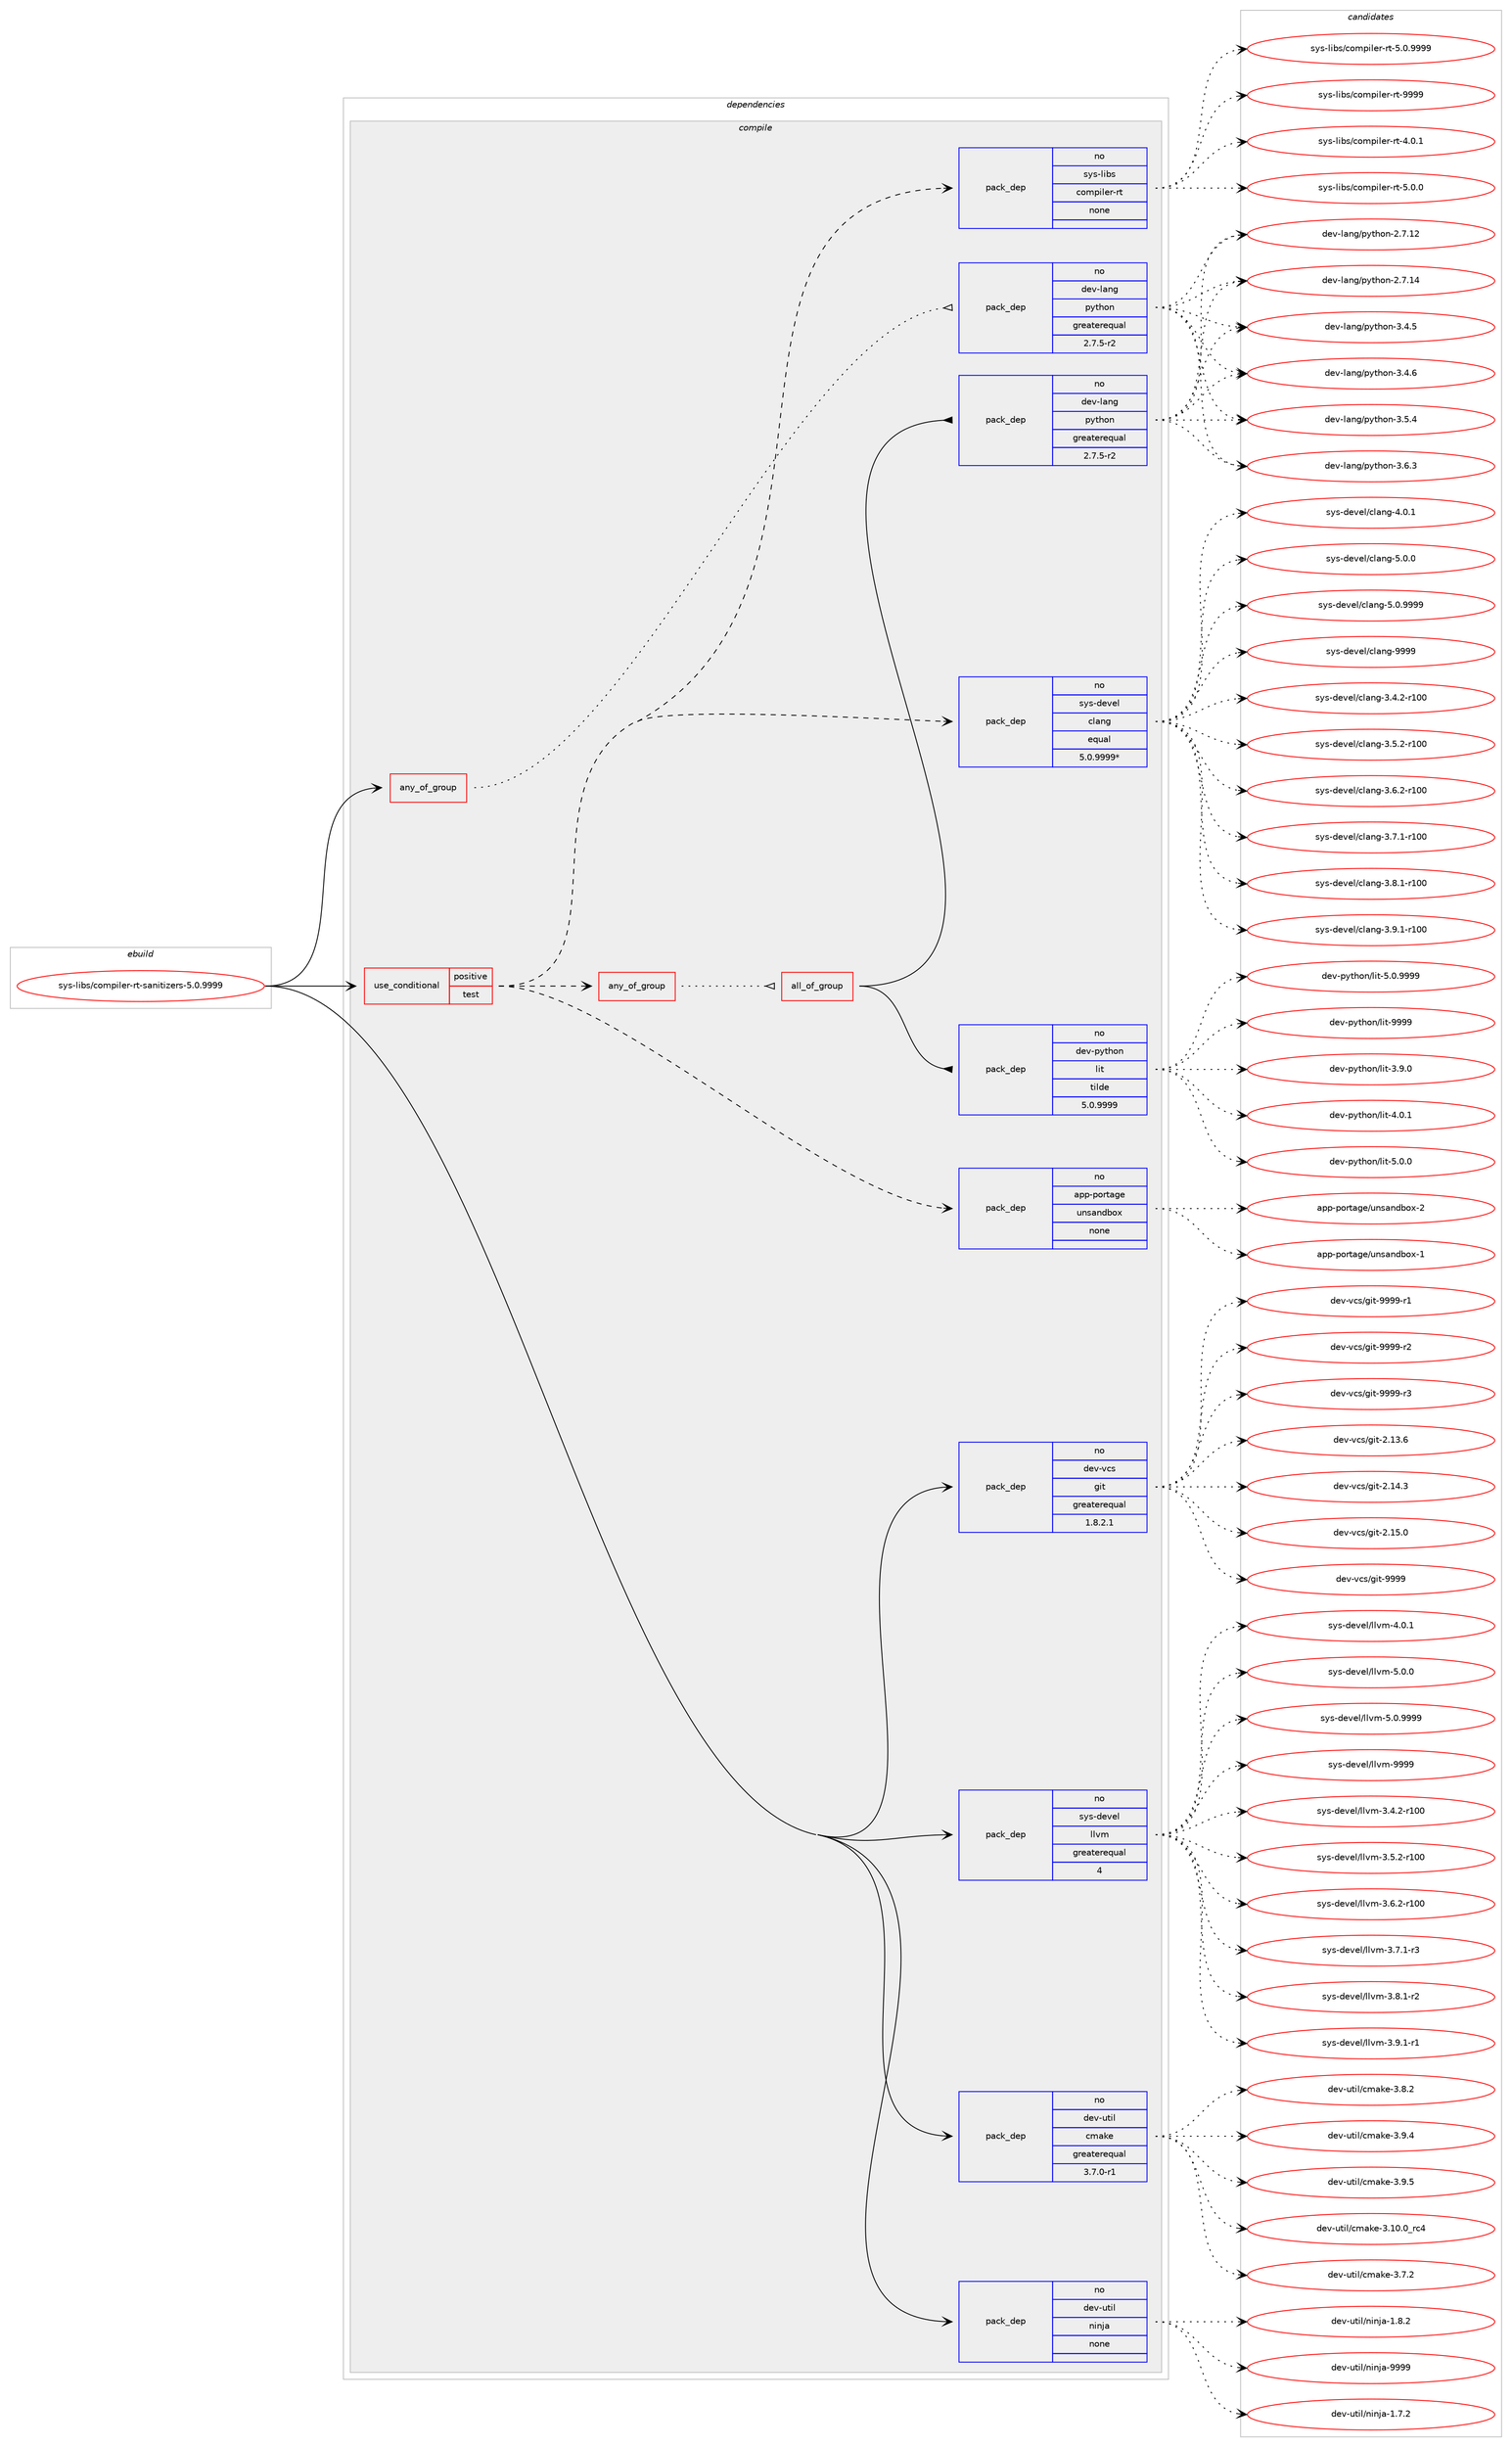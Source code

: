 digraph prolog {

# *************
# Graph options
# *************

newrank=true;
concentrate=true;
compound=true;
graph [rankdir=LR,fontname=Helvetica,fontsize=10,ranksep=1.5];#, ranksep=2.5, nodesep=0.2];
edge  [arrowhead=vee];
node  [fontname=Helvetica,fontsize=10];

# **********
# The ebuild
# **********

subgraph cluster_leftcol {
color=gray;
rank=same;
label=<<i>ebuild</i>>;
id [label="sys-libs/compiler-rt-sanitizers-5.0.9999", color=red, width=4, href="../sys-libs/compiler-rt-sanitizers-5.0.9999.svg"];
}

# ****************
# The dependencies
# ****************

subgraph cluster_midcol {
color=gray;
label=<<i>dependencies</i>>;
subgraph cluster_compile {
fillcolor="#eeeeee";
style=filled;
label=<<i>compile</i>>;
subgraph any8384 {
dependency493550 [label=<<TABLE BORDER="0" CELLBORDER="1" CELLSPACING="0" CELLPADDING="4"><TR><TD CELLPADDING="10">any_of_group</TD></TR></TABLE>>, shape=none, color=red];subgraph pack366891 {
dependency493551 [label=<<TABLE BORDER="0" CELLBORDER="1" CELLSPACING="0" CELLPADDING="4" WIDTH="220"><TR><TD ROWSPAN="6" CELLPADDING="30">pack_dep</TD></TR><TR><TD WIDTH="110">no</TD></TR><TR><TD>dev-lang</TD></TR><TR><TD>python</TD></TR><TR><TD>greaterequal</TD></TR><TR><TD>2.7.5-r2</TD></TR></TABLE>>, shape=none, color=blue];
}
dependency493550:e -> dependency493551:w [weight=20,style="dotted",arrowhead="oinv"];
}
id:e -> dependency493550:w [weight=20,style="solid",arrowhead="vee"];
subgraph cond117968 {
dependency493552 [label=<<TABLE BORDER="0" CELLBORDER="1" CELLSPACING="0" CELLPADDING="4"><TR><TD ROWSPAN="3" CELLPADDING="10">use_conditional</TD></TR><TR><TD>positive</TD></TR><TR><TD>test</TD></TR></TABLE>>, shape=none, color=red];
subgraph pack366892 {
dependency493553 [label=<<TABLE BORDER="0" CELLBORDER="1" CELLSPACING="0" CELLPADDING="4" WIDTH="220"><TR><TD ROWSPAN="6" CELLPADDING="30">pack_dep</TD></TR><TR><TD WIDTH="110">no</TD></TR><TR><TD>app-portage</TD></TR><TR><TD>unsandbox</TD></TR><TR><TD>none</TD></TR><TR><TD></TD></TR></TABLE>>, shape=none, color=blue];
}
dependency493552:e -> dependency493553:w [weight=20,style="dashed",arrowhead="vee"];
subgraph any8385 {
dependency493554 [label=<<TABLE BORDER="0" CELLBORDER="1" CELLSPACING="0" CELLPADDING="4"><TR><TD CELLPADDING="10">any_of_group</TD></TR></TABLE>>, shape=none, color=red];subgraph all310 {
dependency493555 [label=<<TABLE BORDER="0" CELLBORDER="1" CELLSPACING="0" CELLPADDING="4"><TR><TD CELLPADDING="10">all_of_group</TD></TR></TABLE>>, shape=none, color=red];subgraph pack366893 {
dependency493556 [label=<<TABLE BORDER="0" CELLBORDER="1" CELLSPACING="0" CELLPADDING="4" WIDTH="220"><TR><TD ROWSPAN="6" CELLPADDING="30">pack_dep</TD></TR><TR><TD WIDTH="110">no</TD></TR><TR><TD>dev-lang</TD></TR><TR><TD>python</TD></TR><TR><TD>greaterequal</TD></TR><TR><TD>2.7.5-r2</TD></TR></TABLE>>, shape=none, color=blue];
}
dependency493555:e -> dependency493556:w [weight=20,style="solid",arrowhead="inv"];
subgraph pack366894 {
dependency493557 [label=<<TABLE BORDER="0" CELLBORDER="1" CELLSPACING="0" CELLPADDING="4" WIDTH="220"><TR><TD ROWSPAN="6" CELLPADDING="30">pack_dep</TD></TR><TR><TD WIDTH="110">no</TD></TR><TR><TD>dev-python</TD></TR><TR><TD>lit</TD></TR><TR><TD>tilde</TD></TR><TR><TD>5.0.9999</TD></TR></TABLE>>, shape=none, color=blue];
}
dependency493555:e -> dependency493557:w [weight=20,style="solid",arrowhead="inv"];
}
dependency493554:e -> dependency493555:w [weight=20,style="dotted",arrowhead="oinv"];
}
dependency493552:e -> dependency493554:w [weight=20,style="dashed",arrowhead="vee"];
subgraph pack366895 {
dependency493558 [label=<<TABLE BORDER="0" CELLBORDER="1" CELLSPACING="0" CELLPADDING="4" WIDTH="220"><TR><TD ROWSPAN="6" CELLPADDING="30">pack_dep</TD></TR><TR><TD WIDTH="110">no</TD></TR><TR><TD>sys-devel</TD></TR><TR><TD>clang</TD></TR><TR><TD>equal</TD></TR><TR><TD>5.0.9999*</TD></TR></TABLE>>, shape=none, color=blue];
}
dependency493552:e -> dependency493558:w [weight=20,style="dashed",arrowhead="vee"];
subgraph pack366896 {
dependency493559 [label=<<TABLE BORDER="0" CELLBORDER="1" CELLSPACING="0" CELLPADDING="4" WIDTH="220"><TR><TD ROWSPAN="6" CELLPADDING="30">pack_dep</TD></TR><TR><TD WIDTH="110">no</TD></TR><TR><TD>sys-libs</TD></TR><TR><TD>compiler-rt</TD></TR><TR><TD>none</TD></TR><TR><TD></TD></TR></TABLE>>, shape=none, color=blue];
}
dependency493552:e -> dependency493559:w [weight=20,style="dashed",arrowhead="vee"];
}
id:e -> dependency493552:w [weight=20,style="solid",arrowhead="vee"];
subgraph pack366897 {
dependency493560 [label=<<TABLE BORDER="0" CELLBORDER="1" CELLSPACING="0" CELLPADDING="4" WIDTH="220"><TR><TD ROWSPAN="6" CELLPADDING="30">pack_dep</TD></TR><TR><TD WIDTH="110">no</TD></TR><TR><TD>dev-util</TD></TR><TR><TD>cmake</TD></TR><TR><TD>greaterequal</TD></TR><TR><TD>3.7.0-r1</TD></TR></TABLE>>, shape=none, color=blue];
}
id:e -> dependency493560:w [weight=20,style="solid",arrowhead="vee"];
subgraph pack366898 {
dependency493561 [label=<<TABLE BORDER="0" CELLBORDER="1" CELLSPACING="0" CELLPADDING="4" WIDTH="220"><TR><TD ROWSPAN="6" CELLPADDING="30">pack_dep</TD></TR><TR><TD WIDTH="110">no</TD></TR><TR><TD>dev-util</TD></TR><TR><TD>ninja</TD></TR><TR><TD>none</TD></TR><TR><TD></TD></TR></TABLE>>, shape=none, color=blue];
}
id:e -> dependency493561:w [weight=20,style="solid",arrowhead="vee"];
subgraph pack366899 {
dependency493562 [label=<<TABLE BORDER="0" CELLBORDER="1" CELLSPACING="0" CELLPADDING="4" WIDTH="220"><TR><TD ROWSPAN="6" CELLPADDING="30">pack_dep</TD></TR><TR><TD WIDTH="110">no</TD></TR><TR><TD>dev-vcs</TD></TR><TR><TD>git</TD></TR><TR><TD>greaterequal</TD></TR><TR><TD>1.8.2.1</TD></TR></TABLE>>, shape=none, color=blue];
}
id:e -> dependency493562:w [weight=20,style="solid",arrowhead="vee"];
subgraph pack366900 {
dependency493563 [label=<<TABLE BORDER="0" CELLBORDER="1" CELLSPACING="0" CELLPADDING="4" WIDTH="220"><TR><TD ROWSPAN="6" CELLPADDING="30">pack_dep</TD></TR><TR><TD WIDTH="110">no</TD></TR><TR><TD>sys-devel</TD></TR><TR><TD>llvm</TD></TR><TR><TD>greaterequal</TD></TR><TR><TD>4</TD></TR></TABLE>>, shape=none, color=blue];
}
id:e -> dependency493563:w [weight=20,style="solid",arrowhead="vee"];
}
subgraph cluster_compileandrun {
fillcolor="#eeeeee";
style=filled;
label=<<i>compile and run</i>>;
}
subgraph cluster_run {
fillcolor="#eeeeee";
style=filled;
label=<<i>run</i>>;
}
}

# **************
# The candidates
# **************

subgraph cluster_choices {
rank=same;
color=gray;
label=<<i>candidates</i>>;

subgraph choice366891 {
color=black;
nodesep=1;
choice10010111845108971101034711212111610411111045504655464950 [label="dev-lang/python-2.7.12", color=red, width=4,href="../dev-lang/python-2.7.12.svg"];
choice10010111845108971101034711212111610411111045504655464952 [label="dev-lang/python-2.7.14", color=red, width=4,href="../dev-lang/python-2.7.14.svg"];
choice100101118451089711010347112121116104111110455146524653 [label="dev-lang/python-3.4.5", color=red, width=4,href="../dev-lang/python-3.4.5.svg"];
choice100101118451089711010347112121116104111110455146524654 [label="dev-lang/python-3.4.6", color=red, width=4,href="../dev-lang/python-3.4.6.svg"];
choice100101118451089711010347112121116104111110455146534652 [label="dev-lang/python-3.5.4", color=red, width=4,href="../dev-lang/python-3.5.4.svg"];
choice100101118451089711010347112121116104111110455146544651 [label="dev-lang/python-3.6.3", color=red, width=4,href="../dev-lang/python-3.6.3.svg"];
dependency493551:e -> choice10010111845108971101034711212111610411111045504655464950:w [style=dotted,weight="100"];
dependency493551:e -> choice10010111845108971101034711212111610411111045504655464952:w [style=dotted,weight="100"];
dependency493551:e -> choice100101118451089711010347112121116104111110455146524653:w [style=dotted,weight="100"];
dependency493551:e -> choice100101118451089711010347112121116104111110455146524654:w [style=dotted,weight="100"];
dependency493551:e -> choice100101118451089711010347112121116104111110455146534652:w [style=dotted,weight="100"];
dependency493551:e -> choice100101118451089711010347112121116104111110455146544651:w [style=dotted,weight="100"];
}
subgraph choice366892 {
color=black;
nodesep=1;
choice9711211245112111114116971031014711711011597110100981111204549 [label="app-portage/unsandbox-1", color=red, width=4,href="../app-portage/unsandbox-1.svg"];
choice9711211245112111114116971031014711711011597110100981111204550 [label="app-portage/unsandbox-2", color=red, width=4,href="../app-portage/unsandbox-2.svg"];
dependency493553:e -> choice9711211245112111114116971031014711711011597110100981111204549:w [style=dotted,weight="100"];
dependency493553:e -> choice9711211245112111114116971031014711711011597110100981111204550:w [style=dotted,weight="100"];
}
subgraph choice366893 {
color=black;
nodesep=1;
choice10010111845108971101034711212111610411111045504655464950 [label="dev-lang/python-2.7.12", color=red, width=4,href="../dev-lang/python-2.7.12.svg"];
choice10010111845108971101034711212111610411111045504655464952 [label="dev-lang/python-2.7.14", color=red, width=4,href="../dev-lang/python-2.7.14.svg"];
choice100101118451089711010347112121116104111110455146524653 [label="dev-lang/python-3.4.5", color=red, width=4,href="../dev-lang/python-3.4.5.svg"];
choice100101118451089711010347112121116104111110455146524654 [label="dev-lang/python-3.4.6", color=red, width=4,href="../dev-lang/python-3.4.6.svg"];
choice100101118451089711010347112121116104111110455146534652 [label="dev-lang/python-3.5.4", color=red, width=4,href="../dev-lang/python-3.5.4.svg"];
choice100101118451089711010347112121116104111110455146544651 [label="dev-lang/python-3.6.3", color=red, width=4,href="../dev-lang/python-3.6.3.svg"];
dependency493556:e -> choice10010111845108971101034711212111610411111045504655464950:w [style=dotted,weight="100"];
dependency493556:e -> choice10010111845108971101034711212111610411111045504655464952:w [style=dotted,weight="100"];
dependency493556:e -> choice100101118451089711010347112121116104111110455146524653:w [style=dotted,weight="100"];
dependency493556:e -> choice100101118451089711010347112121116104111110455146524654:w [style=dotted,weight="100"];
dependency493556:e -> choice100101118451089711010347112121116104111110455146534652:w [style=dotted,weight="100"];
dependency493556:e -> choice100101118451089711010347112121116104111110455146544651:w [style=dotted,weight="100"];
}
subgraph choice366894 {
color=black;
nodesep=1;
choice1001011184511212111610411111047108105116455146574648 [label="dev-python/lit-3.9.0", color=red, width=4,href="../dev-python/lit-3.9.0.svg"];
choice1001011184511212111610411111047108105116455246484649 [label="dev-python/lit-4.0.1", color=red, width=4,href="../dev-python/lit-4.0.1.svg"];
choice1001011184511212111610411111047108105116455346484648 [label="dev-python/lit-5.0.0", color=red, width=4,href="../dev-python/lit-5.0.0.svg"];
choice1001011184511212111610411111047108105116455346484657575757 [label="dev-python/lit-5.0.9999", color=red, width=4,href="../dev-python/lit-5.0.9999.svg"];
choice10010111845112121116104111110471081051164557575757 [label="dev-python/lit-9999", color=red, width=4,href="../dev-python/lit-9999.svg"];
dependency493557:e -> choice1001011184511212111610411111047108105116455146574648:w [style=dotted,weight="100"];
dependency493557:e -> choice1001011184511212111610411111047108105116455246484649:w [style=dotted,weight="100"];
dependency493557:e -> choice1001011184511212111610411111047108105116455346484648:w [style=dotted,weight="100"];
dependency493557:e -> choice1001011184511212111610411111047108105116455346484657575757:w [style=dotted,weight="100"];
dependency493557:e -> choice10010111845112121116104111110471081051164557575757:w [style=dotted,weight="100"];
}
subgraph choice366895 {
color=black;
nodesep=1;
choice1151211154510010111810110847991089711010345514652465045114494848 [label="sys-devel/clang-3.4.2-r100", color=red, width=4,href="../sys-devel/clang-3.4.2-r100.svg"];
choice1151211154510010111810110847991089711010345514653465045114494848 [label="sys-devel/clang-3.5.2-r100", color=red, width=4,href="../sys-devel/clang-3.5.2-r100.svg"];
choice1151211154510010111810110847991089711010345514654465045114494848 [label="sys-devel/clang-3.6.2-r100", color=red, width=4,href="../sys-devel/clang-3.6.2-r100.svg"];
choice1151211154510010111810110847991089711010345514655464945114494848 [label="sys-devel/clang-3.7.1-r100", color=red, width=4,href="../sys-devel/clang-3.7.1-r100.svg"];
choice1151211154510010111810110847991089711010345514656464945114494848 [label="sys-devel/clang-3.8.1-r100", color=red, width=4,href="../sys-devel/clang-3.8.1-r100.svg"];
choice1151211154510010111810110847991089711010345514657464945114494848 [label="sys-devel/clang-3.9.1-r100", color=red, width=4,href="../sys-devel/clang-3.9.1-r100.svg"];
choice11512111545100101118101108479910897110103455246484649 [label="sys-devel/clang-4.0.1", color=red, width=4,href="../sys-devel/clang-4.0.1.svg"];
choice11512111545100101118101108479910897110103455346484648 [label="sys-devel/clang-5.0.0", color=red, width=4,href="../sys-devel/clang-5.0.0.svg"];
choice11512111545100101118101108479910897110103455346484657575757 [label="sys-devel/clang-5.0.9999", color=red, width=4,href="../sys-devel/clang-5.0.9999.svg"];
choice115121115451001011181011084799108971101034557575757 [label="sys-devel/clang-9999", color=red, width=4,href="../sys-devel/clang-9999.svg"];
dependency493558:e -> choice1151211154510010111810110847991089711010345514652465045114494848:w [style=dotted,weight="100"];
dependency493558:e -> choice1151211154510010111810110847991089711010345514653465045114494848:w [style=dotted,weight="100"];
dependency493558:e -> choice1151211154510010111810110847991089711010345514654465045114494848:w [style=dotted,weight="100"];
dependency493558:e -> choice1151211154510010111810110847991089711010345514655464945114494848:w [style=dotted,weight="100"];
dependency493558:e -> choice1151211154510010111810110847991089711010345514656464945114494848:w [style=dotted,weight="100"];
dependency493558:e -> choice1151211154510010111810110847991089711010345514657464945114494848:w [style=dotted,weight="100"];
dependency493558:e -> choice11512111545100101118101108479910897110103455246484649:w [style=dotted,weight="100"];
dependency493558:e -> choice11512111545100101118101108479910897110103455346484648:w [style=dotted,weight="100"];
dependency493558:e -> choice11512111545100101118101108479910897110103455346484657575757:w [style=dotted,weight="100"];
dependency493558:e -> choice115121115451001011181011084799108971101034557575757:w [style=dotted,weight="100"];
}
subgraph choice366896 {
color=black;
nodesep=1;
choice1151211154510810598115479911110911210510810111445114116455246484649 [label="sys-libs/compiler-rt-4.0.1", color=red, width=4,href="../sys-libs/compiler-rt-4.0.1.svg"];
choice1151211154510810598115479911110911210510810111445114116455346484648 [label="sys-libs/compiler-rt-5.0.0", color=red, width=4,href="../sys-libs/compiler-rt-5.0.0.svg"];
choice1151211154510810598115479911110911210510810111445114116455346484657575757 [label="sys-libs/compiler-rt-5.0.9999", color=red, width=4,href="../sys-libs/compiler-rt-5.0.9999.svg"];
choice11512111545108105981154799111109112105108101114451141164557575757 [label="sys-libs/compiler-rt-9999", color=red, width=4,href="../sys-libs/compiler-rt-9999.svg"];
dependency493559:e -> choice1151211154510810598115479911110911210510810111445114116455246484649:w [style=dotted,weight="100"];
dependency493559:e -> choice1151211154510810598115479911110911210510810111445114116455346484648:w [style=dotted,weight="100"];
dependency493559:e -> choice1151211154510810598115479911110911210510810111445114116455346484657575757:w [style=dotted,weight="100"];
dependency493559:e -> choice11512111545108105981154799111109112105108101114451141164557575757:w [style=dotted,weight="100"];
}
subgraph choice366897 {
color=black;
nodesep=1;
choice1001011184511711610510847991099710710145514649484648951149952 [label="dev-util/cmake-3.10.0_rc4", color=red, width=4,href="../dev-util/cmake-3.10.0_rc4.svg"];
choice10010111845117116105108479910997107101455146554650 [label="dev-util/cmake-3.7.2", color=red, width=4,href="../dev-util/cmake-3.7.2.svg"];
choice10010111845117116105108479910997107101455146564650 [label="dev-util/cmake-3.8.2", color=red, width=4,href="../dev-util/cmake-3.8.2.svg"];
choice10010111845117116105108479910997107101455146574652 [label="dev-util/cmake-3.9.4", color=red, width=4,href="../dev-util/cmake-3.9.4.svg"];
choice10010111845117116105108479910997107101455146574653 [label="dev-util/cmake-3.9.5", color=red, width=4,href="../dev-util/cmake-3.9.5.svg"];
dependency493560:e -> choice1001011184511711610510847991099710710145514649484648951149952:w [style=dotted,weight="100"];
dependency493560:e -> choice10010111845117116105108479910997107101455146554650:w [style=dotted,weight="100"];
dependency493560:e -> choice10010111845117116105108479910997107101455146564650:w [style=dotted,weight="100"];
dependency493560:e -> choice10010111845117116105108479910997107101455146574652:w [style=dotted,weight="100"];
dependency493560:e -> choice10010111845117116105108479910997107101455146574653:w [style=dotted,weight="100"];
}
subgraph choice366898 {
color=black;
nodesep=1;
choice100101118451171161051084711010511010697454946554650 [label="dev-util/ninja-1.7.2", color=red, width=4,href="../dev-util/ninja-1.7.2.svg"];
choice100101118451171161051084711010511010697454946564650 [label="dev-util/ninja-1.8.2", color=red, width=4,href="../dev-util/ninja-1.8.2.svg"];
choice1001011184511711610510847110105110106974557575757 [label="dev-util/ninja-9999", color=red, width=4,href="../dev-util/ninja-9999.svg"];
dependency493561:e -> choice100101118451171161051084711010511010697454946554650:w [style=dotted,weight="100"];
dependency493561:e -> choice100101118451171161051084711010511010697454946564650:w [style=dotted,weight="100"];
dependency493561:e -> choice1001011184511711610510847110105110106974557575757:w [style=dotted,weight="100"];
}
subgraph choice366899 {
color=black;
nodesep=1;
choice10010111845118991154710310511645504649514654 [label="dev-vcs/git-2.13.6", color=red, width=4,href="../dev-vcs/git-2.13.6.svg"];
choice10010111845118991154710310511645504649524651 [label="dev-vcs/git-2.14.3", color=red, width=4,href="../dev-vcs/git-2.14.3.svg"];
choice10010111845118991154710310511645504649534648 [label="dev-vcs/git-2.15.0", color=red, width=4,href="../dev-vcs/git-2.15.0.svg"];
choice1001011184511899115471031051164557575757 [label="dev-vcs/git-9999", color=red, width=4,href="../dev-vcs/git-9999.svg"];
choice10010111845118991154710310511645575757574511449 [label="dev-vcs/git-9999-r1", color=red, width=4,href="../dev-vcs/git-9999-r1.svg"];
choice10010111845118991154710310511645575757574511450 [label="dev-vcs/git-9999-r2", color=red, width=4,href="../dev-vcs/git-9999-r2.svg"];
choice10010111845118991154710310511645575757574511451 [label="dev-vcs/git-9999-r3", color=red, width=4,href="../dev-vcs/git-9999-r3.svg"];
dependency493562:e -> choice10010111845118991154710310511645504649514654:w [style=dotted,weight="100"];
dependency493562:e -> choice10010111845118991154710310511645504649524651:w [style=dotted,weight="100"];
dependency493562:e -> choice10010111845118991154710310511645504649534648:w [style=dotted,weight="100"];
dependency493562:e -> choice1001011184511899115471031051164557575757:w [style=dotted,weight="100"];
dependency493562:e -> choice10010111845118991154710310511645575757574511449:w [style=dotted,weight="100"];
dependency493562:e -> choice10010111845118991154710310511645575757574511450:w [style=dotted,weight="100"];
dependency493562:e -> choice10010111845118991154710310511645575757574511451:w [style=dotted,weight="100"];
}
subgraph choice366900 {
color=black;
nodesep=1;
choice115121115451001011181011084710810811810945514652465045114494848 [label="sys-devel/llvm-3.4.2-r100", color=red, width=4,href="../sys-devel/llvm-3.4.2-r100.svg"];
choice115121115451001011181011084710810811810945514653465045114494848 [label="sys-devel/llvm-3.5.2-r100", color=red, width=4,href="../sys-devel/llvm-3.5.2-r100.svg"];
choice115121115451001011181011084710810811810945514654465045114494848 [label="sys-devel/llvm-3.6.2-r100", color=red, width=4,href="../sys-devel/llvm-3.6.2-r100.svg"];
choice11512111545100101118101108471081081181094551465546494511451 [label="sys-devel/llvm-3.7.1-r3", color=red, width=4,href="../sys-devel/llvm-3.7.1-r3.svg"];
choice11512111545100101118101108471081081181094551465646494511450 [label="sys-devel/llvm-3.8.1-r2", color=red, width=4,href="../sys-devel/llvm-3.8.1-r2.svg"];
choice11512111545100101118101108471081081181094551465746494511449 [label="sys-devel/llvm-3.9.1-r1", color=red, width=4,href="../sys-devel/llvm-3.9.1-r1.svg"];
choice1151211154510010111810110847108108118109455246484649 [label="sys-devel/llvm-4.0.1", color=red, width=4,href="../sys-devel/llvm-4.0.1.svg"];
choice1151211154510010111810110847108108118109455346484648 [label="sys-devel/llvm-5.0.0", color=red, width=4,href="../sys-devel/llvm-5.0.0.svg"];
choice1151211154510010111810110847108108118109455346484657575757 [label="sys-devel/llvm-5.0.9999", color=red, width=4,href="../sys-devel/llvm-5.0.9999.svg"];
choice11512111545100101118101108471081081181094557575757 [label="sys-devel/llvm-9999", color=red, width=4,href="../sys-devel/llvm-9999.svg"];
dependency493563:e -> choice115121115451001011181011084710810811810945514652465045114494848:w [style=dotted,weight="100"];
dependency493563:e -> choice115121115451001011181011084710810811810945514653465045114494848:w [style=dotted,weight="100"];
dependency493563:e -> choice115121115451001011181011084710810811810945514654465045114494848:w [style=dotted,weight="100"];
dependency493563:e -> choice11512111545100101118101108471081081181094551465546494511451:w [style=dotted,weight="100"];
dependency493563:e -> choice11512111545100101118101108471081081181094551465646494511450:w [style=dotted,weight="100"];
dependency493563:e -> choice11512111545100101118101108471081081181094551465746494511449:w [style=dotted,weight="100"];
dependency493563:e -> choice1151211154510010111810110847108108118109455246484649:w [style=dotted,weight="100"];
dependency493563:e -> choice1151211154510010111810110847108108118109455346484648:w [style=dotted,weight="100"];
dependency493563:e -> choice1151211154510010111810110847108108118109455346484657575757:w [style=dotted,weight="100"];
dependency493563:e -> choice11512111545100101118101108471081081181094557575757:w [style=dotted,weight="100"];
}
}

}
